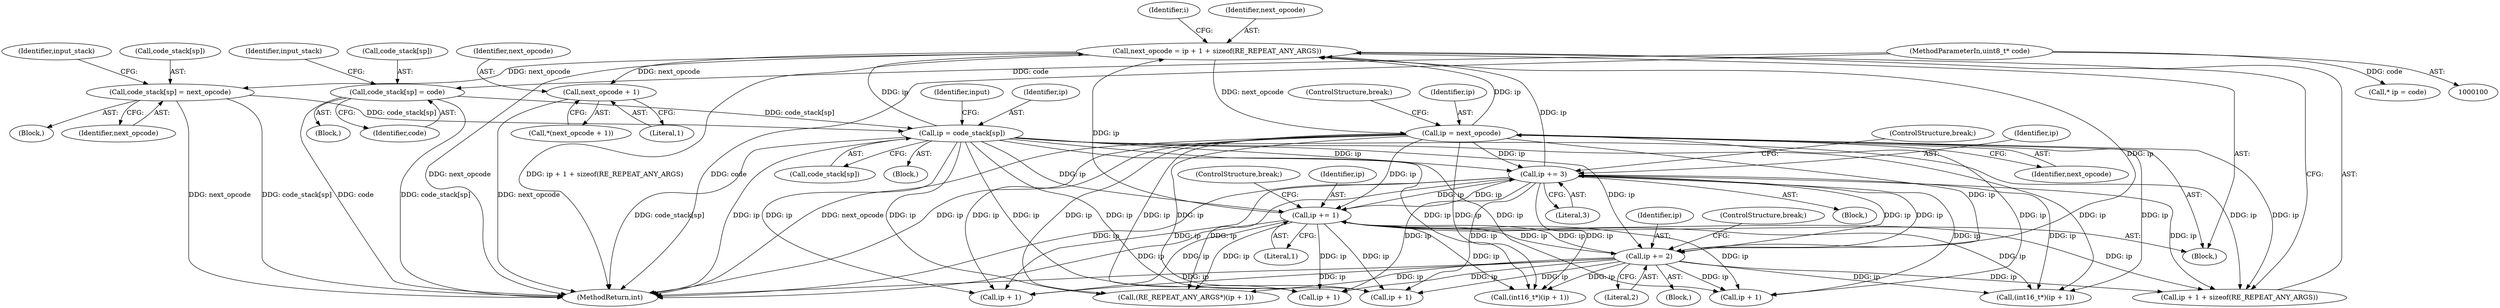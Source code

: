digraph "0_yara_992480c30f75943e9cd6245bb2015c7737f9b661@pointer" {
"1000390" [label="(Call,next_opcode + 1)"];
"1000339" [label="(Call,next_opcode = ip + 1 + sizeof(RE_REPEAT_ANY_ARGS))"];
"1000186" [label="(Call,ip = code_stack[sp])"];
"1000403" [label="(Call,code_stack[sp] = next_opcode)"];
"1000162" [label="(Call,code_stack[sp] = code)"];
"1000101" [label="(MethodParameterIn,uint8_t* code)"];
"1000312" [label="(Call,ip += 3)"];
"1000327" [label="(Call,ip += 1)"];
"1000434" [label="(Call,ip = next_opcode)"];
"1000269" [label="(Call,ip += 2)"];
"1000285" [label="(Call,ip + 1)"];
"1000327" [label="(Call,ip += 1)"];
"1000436" [label="(Identifier,next_opcode)"];
"1000166" [label="(Identifier,code)"];
"1000188" [label="(Call,code_stack[sp])"];
"1000437" [label="(ControlStructure,break;)"];
"1000330" [label="(ControlStructure,break;)"];
"1000349" [label="(Identifier,i)"];
"1000314" [label="(Literal,3)"];
"1000186" [label="(Call,ip = code_stack[sp])"];
"1000334" [label="(Call,(RE_REPEAT_ANY_ARGS*)(ip + 1))"];
"1000270" [label="(Identifier,ip)"];
"1000277" [label="(ControlStructure,break;)"];
"1000295" [label="(Call,ip + 1)"];
"1000109" [label="(Block,)"];
"1000340" [label="(Identifier,next_opcode)"];
"1000101" [label="(MethodParameterIn,uint8_t* code)"];
"1000271" [label="(Literal,2)"];
"1000390" [label="(Call,next_opcode + 1)"];
"1000169" [label="(Identifier,input_stack)"];
"1000312" [label="(Call,ip += 3)"];
"1000391" [label="(Identifier,next_opcode)"];
"1000404" [label="(Call,code_stack[sp])"];
"1000320" [label="(ControlStructure,break;)"];
"1000452" [label="(MethodReturn,int)"];
"1000183" [label="(Block,)"];
"1000341" [label="(Call,ip + 1 + sizeof(RE_REPEAT_ANY_ARGS))"];
"1000410" [label="(Identifier,input_stack)"];
"1000187" [label="(Identifier,ip)"];
"1000162" [label="(Call,code_stack[sp] = code)"];
"1000293" [label="(Call,(int16_t*)(ip + 1))"];
"1000163" [label="(Call,code_stack[sp])"];
"1000407" [label="(Identifier,next_opcode)"];
"1000269" [label="(Call,ip += 2)"];
"1000329" [label="(Literal,1)"];
"1000253" [label="(Block,)"];
"1000434" [label="(Call,ip = next_opcode)"];
"1000115" [label="(Call,* ip = code)"];
"1000263" [label="(Block,)"];
"1000283" [label="(Call,(int16_t*)(ip + 1))"];
"1000306" [label="(Block,)"];
"1000192" [label="(Identifier,input)"];
"1000313" [label="(Identifier,ip)"];
"1000260" [label="(Call,ip + 1)"];
"1000339" [label="(Call,next_opcode = ip + 1 + sizeof(RE_REPEAT_ANY_ARGS))"];
"1000336" [label="(Call,ip + 1)"];
"1000395" [label="(Block,)"];
"1000328" [label="(Identifier,ip)"];
"1000403" [label="(Call,code_stack[sp] = next_opcode)"];
"1000389" [label="(Call,*(next_opcode + 1))"];
"1000435" [label="(Identifier,ip)"];
"1000392" [label="(Literal,1)"];
"1000390" -> "1000389"  [label="AST: "];
"1000390" -> "1000392"  [label="CFG: "];
"1000391" -> "1000390"  [label="AST: "];
"1000392" -> "1000390"  [label="AST: "];
"1000389" -> "1000390"  [label="CFG: "];
"1000390" -> "1000452"  [label="DDG: next_opcode"];
"1000339" -> "1000390"  [label="DDG: next_opcode"];
"1000339" -> "1000253"  [label="AST: "];
"1000339" -> "1000341"  [label="CFG: "];
"1000340" -> "1000339"  [label="AST: "];
"1000341" -> "1000339"  [label="AST: "];
"1000349" -> "1000339"  [label="CFG: "];
"1000339" -> "1000452"  [label="DDG: next_opcode"];
"1000339" -> "1000452"  [label="DDG: ip + 1 + sizeof(RE_REPEAT_ANY_ARGS)"];
"1000186" -> "1000339"  [label="DDG: ip"];
"1000312" -> "1000339"  [label="DDG: ip"];
"1000327" -> "1000339"  [label="DDG: ip"];
"1000434" -> "1000339"  [label="DDG: ip"];
"1000269" -> "1000339"  [label="DDG: ip"];
"1000339" -> "1000403"  [label="DDG: next_opcode"];
"1000339" -> "1000434"  [label="DDG: next_opcode"];
"1000186" -> "1000183"  [label="AST: "];
"1000186" -> "1000188"  [label="CFG: "];
"1000187" -> "1000186"  [label="AST: "];
"1000188" -> "1000186"  [label="AST: "];
"1000192" -> "1000186"  [label="CFG: "];
"1000186" -> "1000452"  [label="DDG: code_stack[sp]"];
"1000186" -> "1000452"  [label="DDG: ip"];
"1000403" -> "1000186"  [label="DDG: code_stack[sp]"];
"1000162" -> "1000186"  [label="DDG: code_stack[sp]"];
"1000186" -> "1000260"  [label="DDG: ip"];
"1000186" -> "1000269"  [label="DDG: ip"];
"1000186" -> "1000283"  [label="DDG: ip"];
"1000186" -> "1000285"  [label="DDG: ip"];
"1000186" -> "1000293"  [label="DDG: ip"];
"1000186" -> "1000295"  [label="DDG: ip"];
"1000186" -> "1000312"  [label="DDG: ip"];
"1000186" -> "1000327"  [label="DDG: ip"];
"1000186" -> "1000334"  [label="DDG: ip"];
"1000186" -> "1000336"  [label="DDG: ip"];
"1000186" -> "1000341"  [label="DDG: ip"];
"1000403" -> "1000395"  [label="AST: "];
"1000403" -> "1000407"  [label="CFG: "];
"1000404" -> "1000403"  [label="AST: "];
"1000407" -> "1000403"  [label="AST: "];
"1000410" -> "1000403"  [label="CFG: "];
"1000403" -> "1000452"  [label="DDG: code_stack[sp]"];
"1000403" -> "1000452"  [label="DDG: next_opcode"];
"1000162" -> "1000109"  [label="AST: "];
"1000162" -> "1000166"  [label="CFG: "];
"1000163" -> "1000162"  [label="AST: "];
"1000166" -> "1000162"  [label="AST: "];
"1000169" -> "1000162"  [label="CFG: "];
"1000162" -> "1000452"  [label="DDG: code"];
"1000162" -> "1000452"  [label="DDG: code_stack[sp]"];
"1000101" -> "1000162"  [label="DDG: code"];
"1000101" -> "1000100"  [label="AST: "];
"1000101" -> "1000452"  [label="DDG: code"];
"1000101" -> "1000115"  [label="DDG: code"];
"1000312" -> "1000306"  [label="AST: "];
"1000312" -> "1000314"  [label="CFG: "];
"1000313" -> "1000312"  [label="AST: "];
"1000314" -> "1000312"  [label="AST: "];
"1000320" -> "1000312"  [label="CFG: "];
"1000312" -> "1000452"  [label="DDG: ip"];
"1000312" -> "1000260"  [label="DDG: ip"];
"1000312" -> "1000269"  [label="DDG: ip"];
"1000312" -> "1000283"  [label="DDG: ip"];
"1000312" -> "1000285"  [label="DDG: ip"];
"1000312" -> "1000293"  [label="DDG: ip"];
"1000312" -> "1000295"  [label="DDG: ip"];
"1000327" -> "1000312"  [label="DDG: ip"];
"1000434" -> "1000312"  [label="DDG: ip"];
"1000269" -> "1000312"  [label="DDG: ip"];
"1000312" -> "1000327"  [label="DDG: ip"];
"1000312" -> "1000334"  [label="DDG: ip"];
"1000312" -> "1000336"  [label="DDG: ip"];
"1000312" -> "1000341"  [label="DDG: ip"];
"1000327" -> "1000253"  [label="AST: "];
"1000327" -> "1000329"  [label="CFG: "];
"1000328" -> "1000327"  [label="AST: "];
"1000329" -> "1000327"  [label="AST: "];
"1000330" -> "1000327"  [label="CFG: "];
"1000327" -> "1000452"  [label="DDG: ip"];
"1000327" -> "1000260"  [label="DDG: ip"];
"1000327" -> "1000269"  [label="DDG: ip"];
"1000327" -> "1000283"  [label="DDG: ip"];
"1000327" -> "1000285"  [label="DDG: ip"];
"1000327" -> "1000293"  [label="DDG: ip"];
"1000327" -> "1000295"  [label="DDG: ip"];
"1000434" -> "1000327"  [label="DDG: ip"];
"1000269" -> "1000327"  [label="DDG: ip"];
"1000327" -> "1000334"  [label="DDG: ip"];
"1000327" -> "1000336"  [label="DDG: ip"];
"1000327" -> "1000341"  [label="DDG: ip"];
"1000434" -> "1000253"  [label="AST: "];
"1000434" -> "1000436"  [label="CFG: "];
"1000435" -> "1000434"  [label="AST: "];
"1000436" -> "1000434"  [label="AST: "];
"1000437" -> "1000434"  [label="CFG: "];
"1000434" -> "1000452"  [label="DDG: next_opcode"];
"1000434" -> "1000452"  [label="DDG: ip"];
"1000434" -> "1000260"  [label="DDG: ip"];
"1000434" -> "1000269"  [label="DDG: ip"];
"1000434" -> "1000283"  [label="DDG: ip"];
"1000434" -> "1000285"  [label="DDG: ip"];
"1000434" -> "1000293"  [label="DDG: ip"];
"1000434" -> "1000295"  [label="DDG: ip"];
"1000434" -> "1000334"  [label="DDG: ip"];
"1000434" -> "1000336"  [label="DDG: ip"];
"1000434" -> "1000341"  [label="DDG: ip"];
"1000269" -> "1000263"  [label="AST: "];
"1000269" -> "1000271"  [label="CFG: "];
"1000270" -> "1000269"  [label="AST: "];
"1000271" -> "1000269"  [label="AST: "];
"1000277" -> "1000269"  [label="CFG: "];
"1000269" -> "1000452"  [label="DDG: ip"];
"1000269" -> "1000260"  [label="DDG: ip"];
"1000269" -> "1000283"  [label="DDG: ip"];
"1000269" -> "1000285"  [label="DDG: ip"];
"1000269" -> "1000293"  [label="DDG: ip"];
"1000269" -> "1000295"  [label="DDG: ip"];
"1000269" -> "1000334"  [label="DDG: ip"];
"1000269" -> "1000336"  [label="DDG: ip"];
"1000269" -> "1000341"  [label="DDG: ip"];
}
